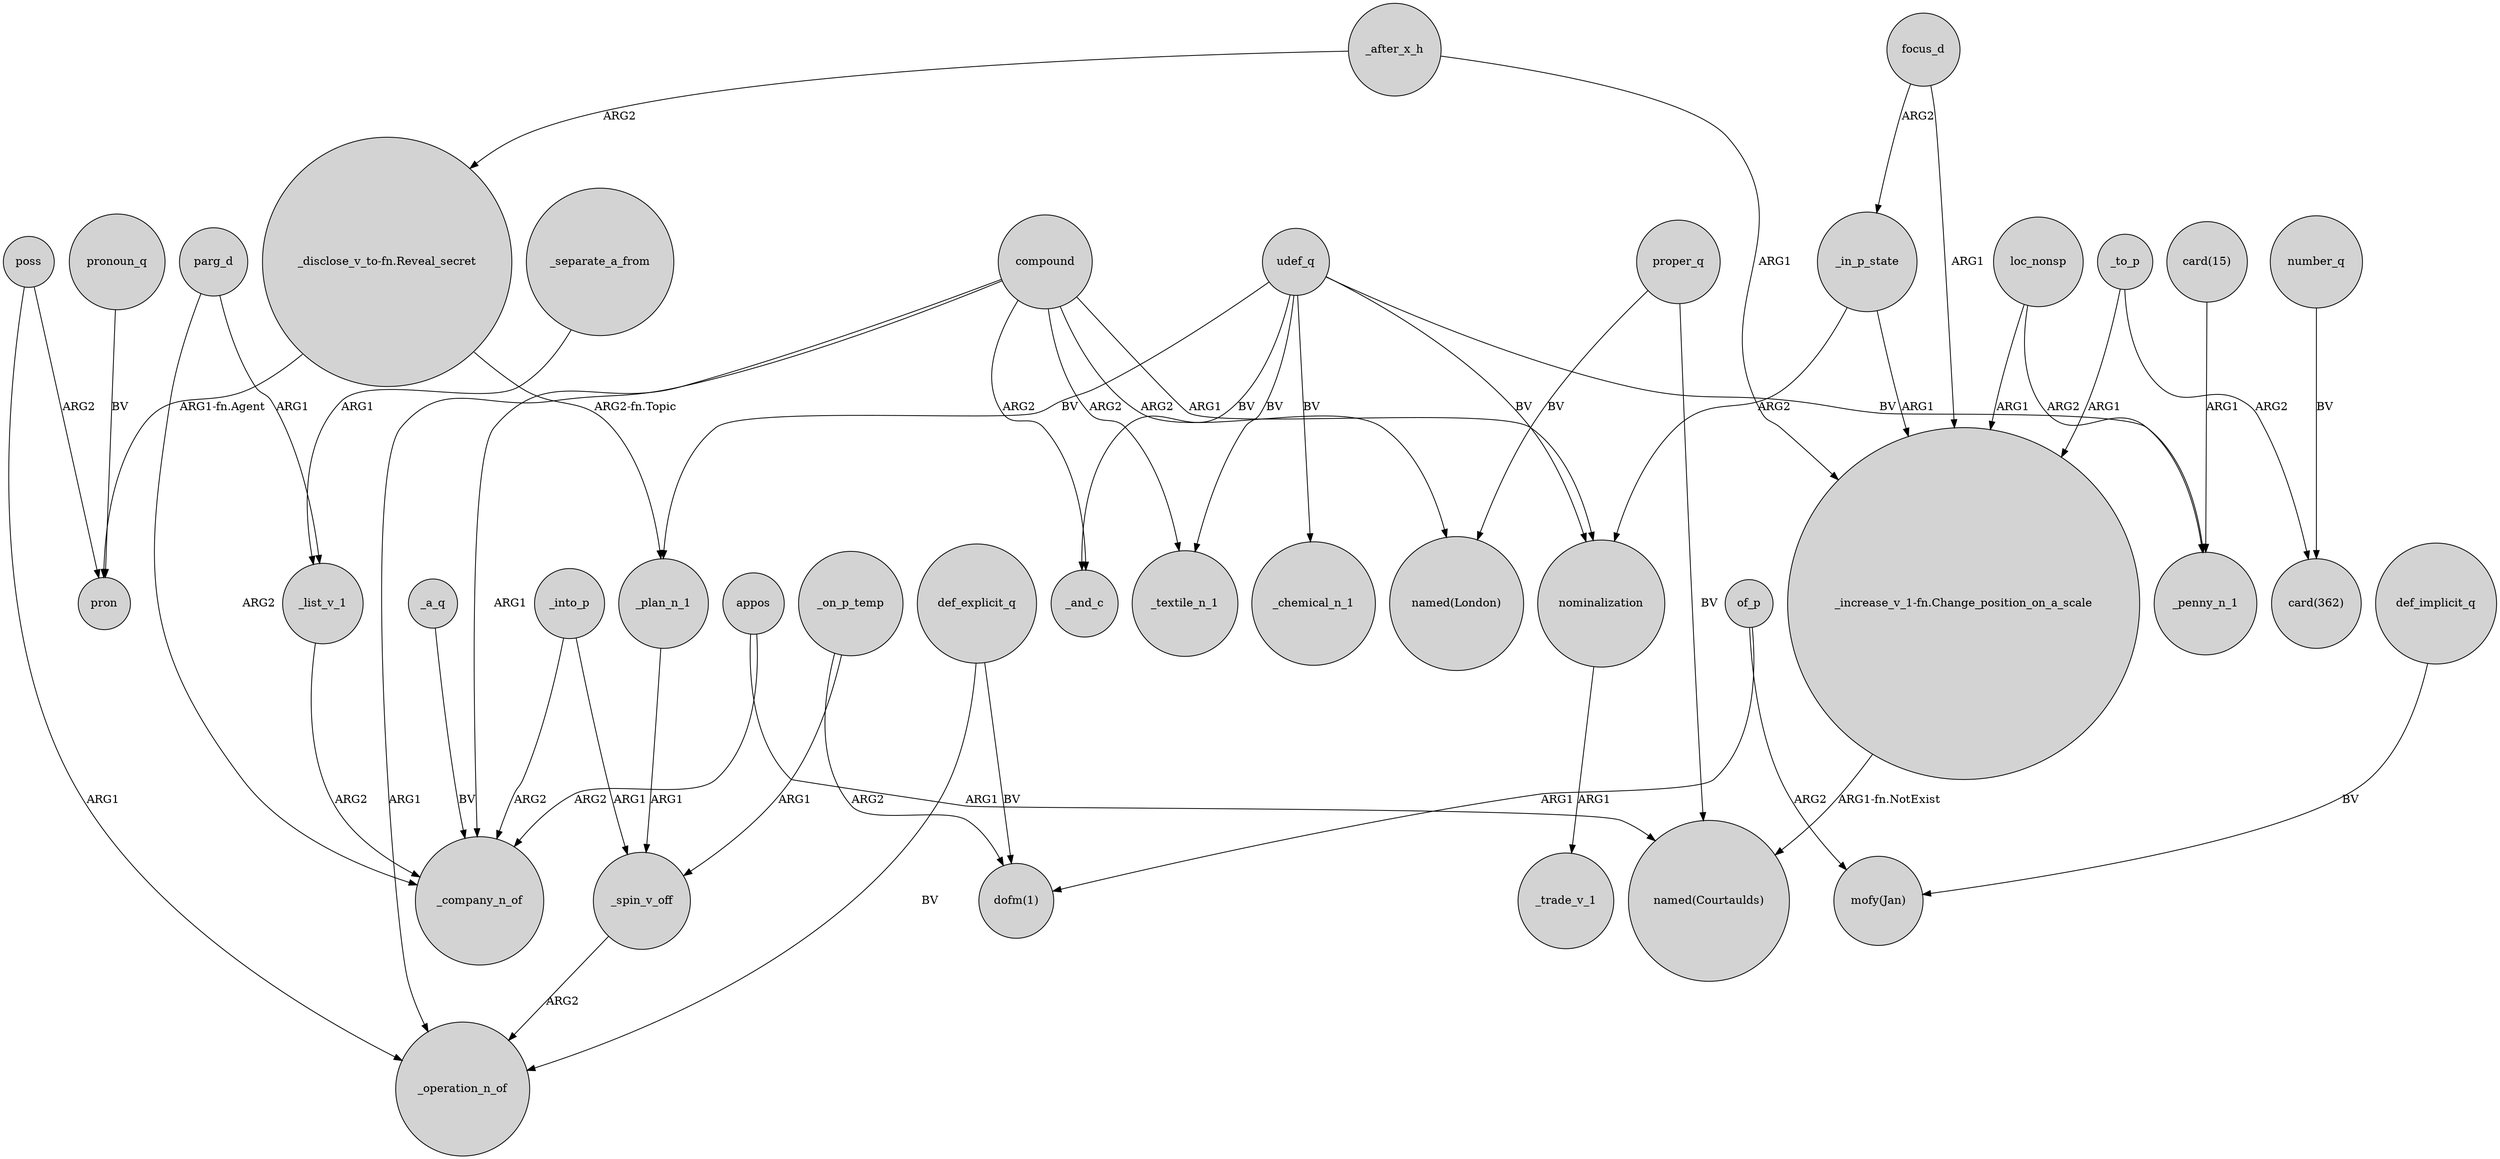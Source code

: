 digraph {
	node [shape=circle style=filled]
	_after_x_h -> "_disclose_v_to-fn.Reveal_secret" [label=ARG2]
	_into_p -> _company_n_of [label=ARG2]
	_spin_v_off -> _operation_n_of [label=ARG2]
	compound -> _operation_n_of [label=ARG1]
	appos -> "named(Courtaulds)" [label=ARG1]
	poss -> pron [label=ARG2]
	poss -> _operation_n_of [label=ARG1]
	"_disclose_v_to-fn.Reveal_secret" -> _plan_n_1 [label="ARG2-fn.Topic"]
	_after_x_h -> "_increase_v_1-fn.Change_position_on_a_scale" [label=ARG1]
	_in_p_state -> "_increase_v_1-fn.Change_position_on_a_scale" [label=ARG1]
	focus_d -> _in_p_state [label=ARG2]
	compound -> _textile_n_1 [label=ARG2]
	parg_d -> _list_v_1 [label=ARG1]
	nominalization -> _trade_v_1 [label=ARG1]
	"card(15)" -> _penny_n_1 [label=ARG1]
	loc_nonsp -> "_increase_v_1-fn.Change_position_on_a_scale" [label=ARG1]
	_to_p -> "_increase_v_1-fn.Change_position_on_a_scale" [label=ARG1]
	compound -> _company_n_of [label=ARG1]
	pronoun_q -> pron [label=BV]
	def_implicit_q -> "mofy(Jan)" [label=BV]
	def_explicit_q -> _operation_n_of [label=BV]
	compound -> _and_c [label=ARG2]
	number_q -> "card(362)" [label=BV]
	_to_p -> "card(362)" [label=ARG2]
	_separate_a_from -> _list_v_1 [label=ARG1]
	appos -> _company_n_of [label=ARG2]
	udef_q -> _plan_n_1 [label=BV]
	_list_v_1 -> _company_n_of [label=ARG2]
	parg_d -> _company_n_of [label=ARG2]
	def_explicit_q -> "dofm(1)" [label=BV]
	"_increase_v_1-fn.Change_position_on_a_scale" -> "named(Courtaulds)" [label="ARG1-fn.NotExist"]
	compound -> "named(London)" [label=ARG2]
	_in_p_state -> nominalization [label=ARG2]
	udef_q -> nominalization [label=BV]
	_into_p -> _spin_v_off [label=ARG1]
	_a_q -> _company_n_of [label=BV]
	proper_q -> "named(London)" [label=BV]
	of_p -> "dofm(1)" [label=ARG1]
	loc_nonsp -> _penny_n_1 [label=ARG2]
	focus_d -> "_increase_v_1-fn.Change_position_on_a_scale" [label=ARG1]
	udef_q -> _penny_n_1 [label=BV]
	_plan_n_1 -> _spin_v_off [label=ARG1]
	_on_p_temp -> "dofm(1)" [label=ARG2]
	udef_q -> _and_c [label=BV]
	of_p -> "mofy(Jan)" [label=ARG2]
	compound -> nominalization [label=ARG1]
	proper_q -> "named(Courtaulds)" [label=BV]
	udef_q -> _chemical_n_1 [label=BV]
	udef_q -> _textile_n_1 [label=BV]
	_on_p_temp -> _spin_v_off [label=ARG1]
	"_disclose_v_to-fn.Reveal_secret" -> pron [label="ARG1-fn.Agent"]
}
